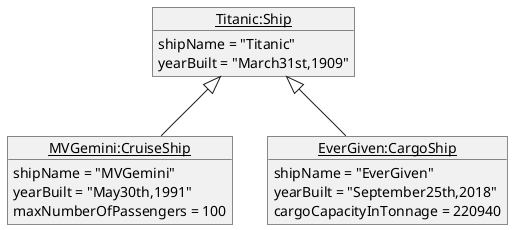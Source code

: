 @startuml
'https://plantuml.com/class-diagram

object "<u>Titanic:Ship</u>" as Ship{
shipName = "Titanic"
yearBuilt = "March31st,1909"
}
object "<u>MVGemini:CruiseShip</u>" as Cruise{
shipName = "MVGemini"
yearBuilt = "May30th,1991"
maxNumberOfPassengers = 100
}
object "<u>EverGiven:CargoShip</u>" as Cargo{
shipName = "EverGiven"
yearBuilt = "September25th,2018"
cargoCapacityInTonnage = 220940
}

Ship <|-- Cruise
Ship <|-- Cargo

@enduml